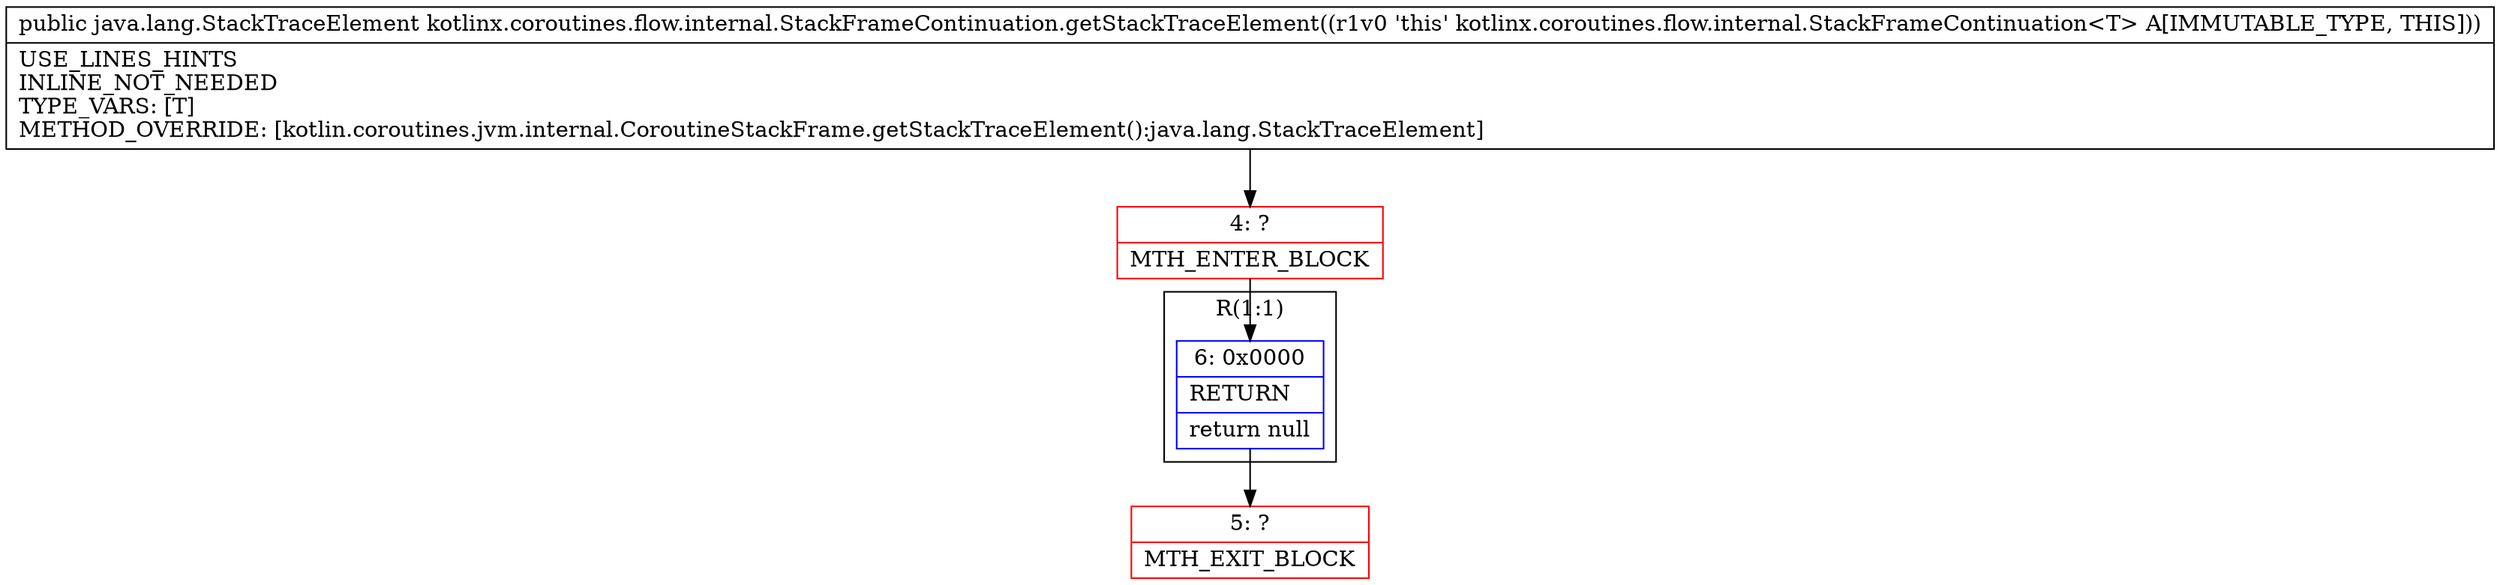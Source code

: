 digraph "CFG forkotlinx.coroutines.flow.internal.StackFrameContinuation.getStackTraceElement()Ljava\/lang\/StackTraceElement;" {
subgraph cluster_Region_1414436666 {
label = "R(1:1)";
node [shape=record,color=blue];
Node_6 [shape=record,label="{6\:\ 0x0000|RETURN\l|return null\l}"];
}
Node_4 [shape=record,color=red,label="{4\:\ ?|MTH_ENTER_BLOCK\l}"];
Node_5 [shape=record,color=red,label="{5\:\ ?|MTH_EXIT_BLOCK\l}"];
MethodNode[shape=record,label="{public java.lang.StackTraceElement kotlinx.coroutines.flow.internal.StackFrameContinuation.getStackTraceElement((r1v0 'this' kotlinx.coroutines.flow.internal.StackFrameContinuation\<T\> A[IMMUTABLE_TYPE, THIS]))  | USE_LINES_HINTS\lINLINE_NOT_NEEDED\lTYPE_VARS: [T]\lMETHOD_OVERRIDE: [kotlin.coroutines.jvm.internal.CoroutineStackFrame.getStackTraceElement():java.lang.StackTraceElement]\l}"];
MethodNode -> Node_4;Node_6 -> Node_5;
Node_4 -> Node_6;
}

